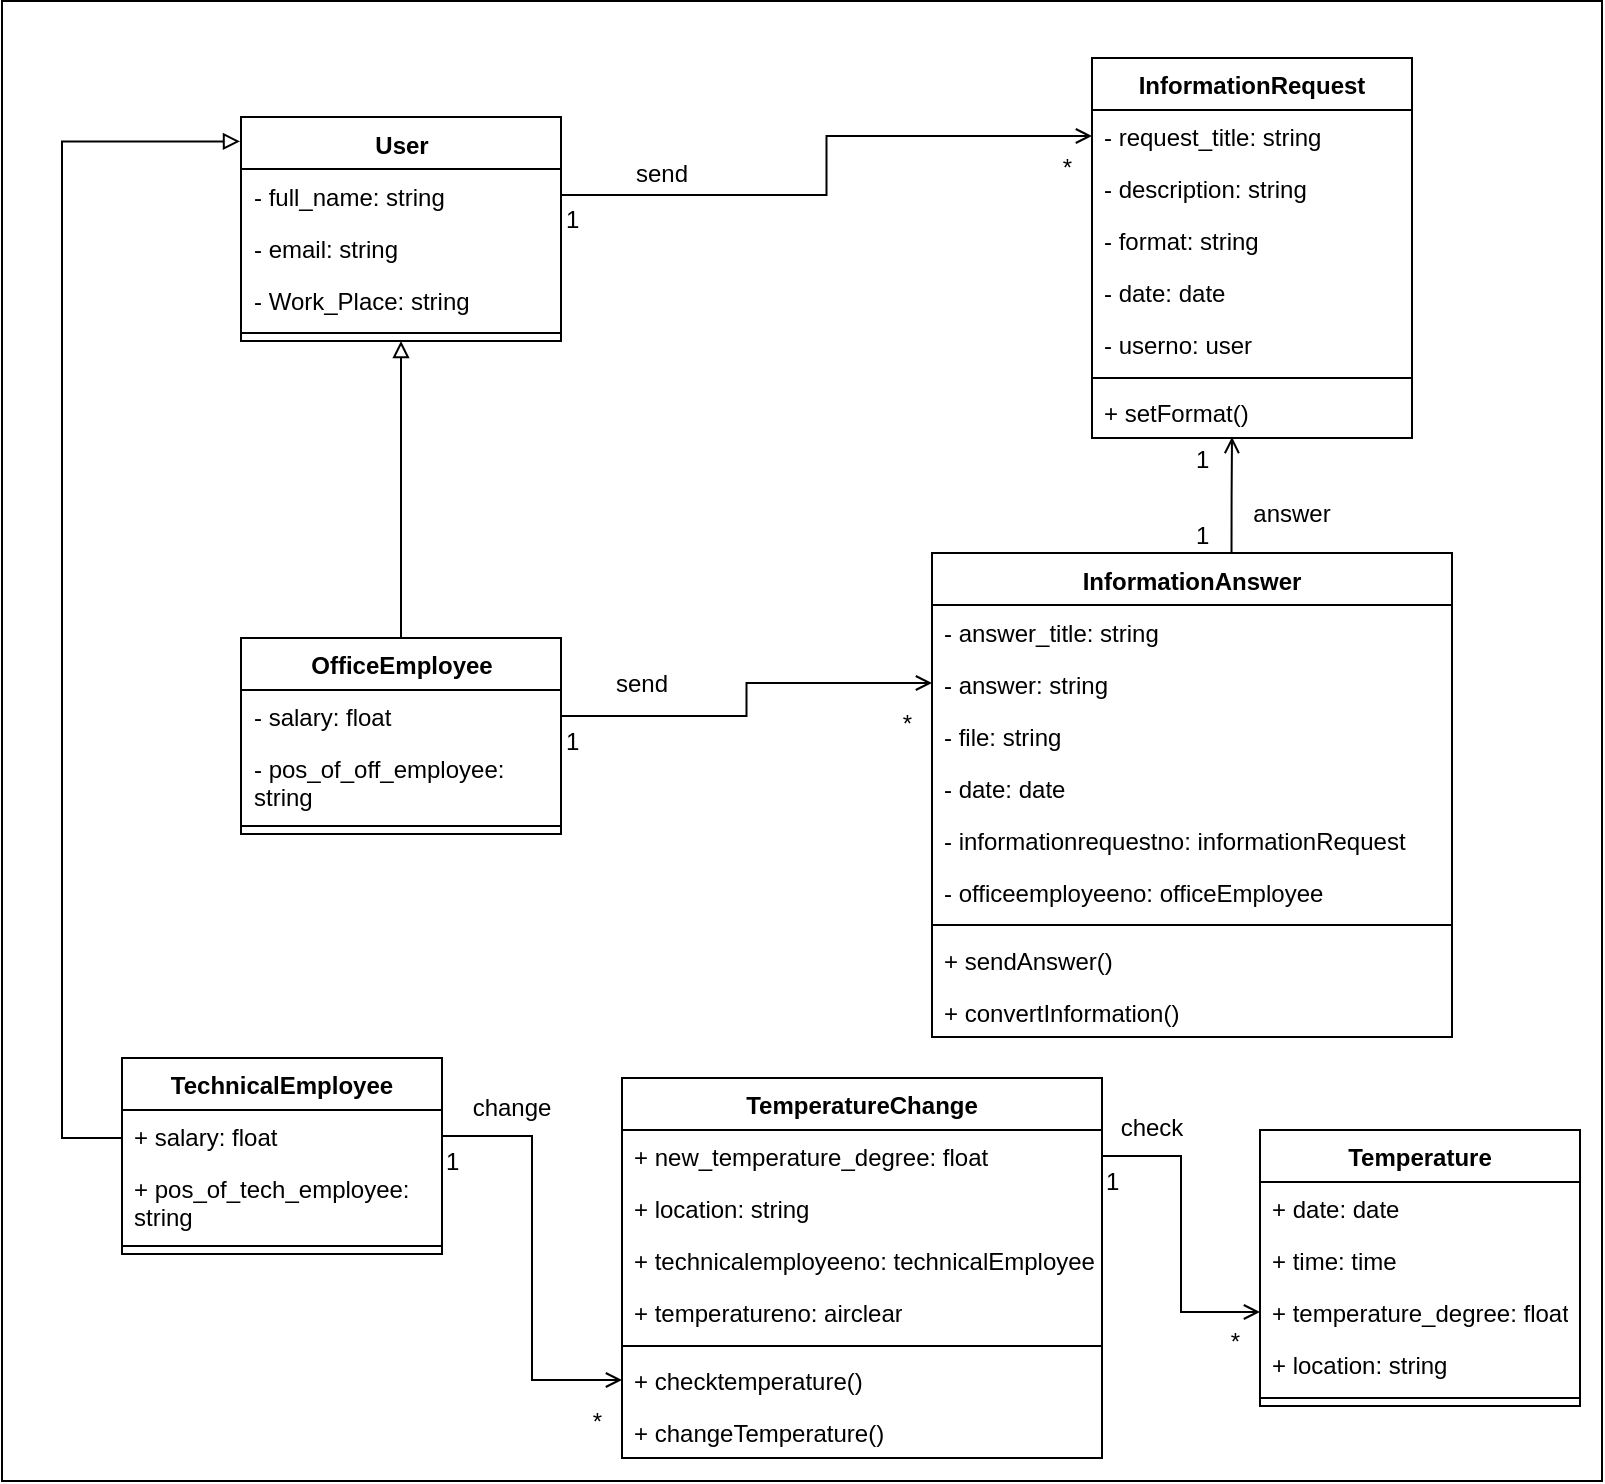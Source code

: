 <mxfile version="22.1.4" type="device">
  <diagram name="Страница — 1" id="WyALDb4epAYVjzDNNwia">
    <mxGraphModel dx="1518" dy="684" grid="1" gridSize="10" guides="1" tooltips="1" connect="1" arrows="1" fold="1" page="1" pageScale="1" pageWidth="1169" pageHeight="827" math="0" shadow="0">
      <root>
        <mxCell id="0" />
        <mxCell id="1" parent="0" />
        <mxCell id="AJJzlOWtfKdkGWFf9quk-1" value="" style="rounded=0;whiteSpace=wrap;html=1;" parent="1" vertex="1">
          <mxGeometry x="130" y="21.5" width="800" height="740" as="geometry" />
        </mxCell>
        <mxCell id="UIFt1iDbYARdrY2Dmat_-180" value="User" style="swimlane;fontStyle=1;align=center;verticalAlign=top;childLayout=stackLayout;horizontal=1;startSize=26;horizontalStack=0;resizeParent=1;resizeParentMax=0;resizeLast=0;collapsible=1;marginBottom=0;whiteSpace=wrap;html=1;" parent="1" vertex="1">
          <mxGeometry x="249.5" y="79.5" width="160" height="112" as="geometry" />
        </mxCell>
        <mxCell id="UIFt1iDbYARdrY2Dmat_-185" value="- full_name: string" style="text;strokeColor=none;fillColor=none;align=left;verticalAlign=top;spacingLeft=4;spacingRight=4;overflow=hidden;rotatable=0;points=[[0,0.5],[1,0.5]];portConstraint=eastwest;whiteSpace=wrap;html=1;" parent="UIFt1iDbYARdrY2Dmat_-180" vertex="1">
          <mxGeometry y="26" width="160" height="26" as="geometry" />
        </mxCell>
        <mxCell id="UIFt1iDbYARdrY2Dmat_-184" value="- email: string" style="text;strokeColor=none;fillColor=none;align=left;verticalAlign=top;spacingLeft=4;spacingRight=4;overflow=hidden;rotatable=0;points=[[0,0.5],[1,0.5]];portConstraint=eastwest;whiteSpace=wrap;html=1;" parent="UIFt1iDbYARdrY2Dmat_-180" vertex="1">
          <mxGeometry y="52" width="160" height="26" as="geometry" />
        </mxCell>
        <mxCell id="UIFt1iDbYARdrY2Dmat_-186" value="- Work_Place: string" style="text;strokeColor=none;fillColor=none;align=left;verticalAlign=top;spacingLeft=4;spacingRight=4;overflow=hidden;rotatable=0;points=[[0,0.5],[1,0.5]];portConstraint=eastwest;whiteSpace=wrap;html=1;" parent="UIFt1iDbYARdrY2Dmat_-180" vertex="1">
          <mxGeometry y="78" width="160" height="26" as="geometry" />
        </mxCell>
        <mxCell id="UIFt1iDbYARdrY2Dmat_-182" value="" style="line;strokeWidth=1;fillColor=none;align=left;verticalAlign=middle;spacingTop=-1;spacingLeft=3;spacingRight=3;rotatable=0;labelPosition=right;points=[];portConstraint=eastwest;strokeColor=inherit;" parent="UIFt1iDbYARdrY2Dmat_-180" vertex="1">
          <mxGeometry y="104" width="160" height="8" as="geometry" />
        </mxCell>
        <mxCell id="UIFt1iDbYARdrY2Dmat_-242" style="edgeStyle=orthogonalEdgeStyle;rounded=0;orthogonalLoop=1;jettySize=auto;html=1;exitX=0.5;exitY=0;exitDx=0;exitDy=0;entryX=0.5;entryY=1;entryDx=0;entryDy=0;endArrow=block;endFill=0;" parent="1" source="UIFt1iDbYARdrY2Dmat_-187" target="UIFt1iDbYARdrY2Dmat_-180" edge="1">
          <mxGeometry relative="1" as="geometry" />
        </mxCell>
        <mxCell id="UIFt1iDbYARdrY2Dmat_-187" value="OfficeEmployee" style="swimlane;fontStyle=1;align=center;verticalAlign=top;childLayout=stackLayout;horizontal=1;startSize=26;horizontalStack=0;resizeParent=1;resizeParentMax=0;resizeLast=0;collapsible=1;marginBottom=0;whiteSpace=wrap;html=1;" parent="1" vertex="1">
          <mxGeometry x="249.5" y="340" width="160" height="98" as="geometry" />
        </mxCell>
        <mxCell id="UIFt1iDbYARdrY2Dmat_-188" value="- salary: float" style="text;strokeColor=none;fillColor=none;align=left;verticalAlign=top;spacingLeft=4;spacingRight=4;overflow=hidden;rotatable=0;points=[[0,0.5],[1,0.5]];portConstraint=eastwest;whiteSpace=wrap;html=1;" parent="UIFt1iDbYARdrY2Dmat_-187" vertex="1">
          <mxGeometry y="26" width="160" height="26" as="geometry" />
        </mxCell>
        <mxCell id="UIFt1iDbYARdrY2Dmat_-191" value="- pos_of_off_employee: string" style="text;strokeColor=none;fillColor=none;align=left;verticalAlign=top;spacingLeft=4;spacingRight=4;overflow=hidden;rotatable=0;points=[[0,0.5],[1,0.5]];portConstraint=eastwest;whiteSpace=wrap;html=1;" parent="UIFt1iDbYARdrY2Dmat_-187" vertex="1">
          <mxGeometry y="52" width="160" height="38" as="geometry" />
        </mxCell>
        <mxCell id="UIFt1iDbYARdrY2Dmat_-192" value="" style="line;strokeWidth=1;fillColor=none;align=left;verticalAlign=middle;spacingTop=-1;spacingLeft=3;spacingRight=3;rotatable=0;labelPosition=right;points=[];portConstraint=eastwest;strokeColor=inherit;" parent="UIFt1iDbYARdrY2Dmat_-187" vertex="1">
          <mxGeometry y="90" width="160" height="8" as="geometry" />
        </mxCell>
        <mxCell id="UIFt1iDbYARdrY2Dmat_-193" value="TechnicalEmployee" style="swimlane;fontStyle=1;align=center;verticalAlign=top;childLayout=stackLayout;horizontal=1;startSize=26;horizontalStack=0;resizeParent=1;resizeParentMax=0;resizeLast=0;collapsible=1;marginBottom=0;whiteSpace=wrap;html=1;" parent="1" vertex="1">
          <mxGeometry x="190" y="550" width="160" height="98" as="geometry" />
        </mxCell>
        <mxCell id="UIFt1iDbYARdrY2Dmat_-194" value="+ salary: float" style="text;strokeColor=none;fillColor=none;align=left;verticalAlign=top;spacingLeft=4;spacingRight=4;overflow=hidden;rotatable=0;points=[[0,0.5],[1,0.5]];portConstraint=eastwest;whiteSpace=wrap;html=1;" parent="UIFt1iDbYARdrY2Dmat_-193" vertex="1">
          <mxGeometry y="26" width="160" height="26" as="geometry" />
        </mxCell>
        <mxCell id="UIFt1iDbYARdrY2Dmat_-195" value="+&amp;nbsp;pos_of_tech_employee: string" style="text;strokeColor=none;fillColor=none;align=left;verticalAlign=top;spacingLeft=4;spacingRight=4;overflow=hidden;rotatable=0;points=[[0,0.5],[1,0.5]];portConstraint=eastwest;whiteSpace=wrap;html=1;" parent="UIFt1iDbYARdrY2Dmat_-193" vertex="1">
          <mxGeometry y="52" width="160" height="38" as="geometry" />
        </mxCell>
        <mxCell id="UIFt1iDbYARdrY2Dmat_-196" value="" style="line;strokeWidth=1;fillColor=none;align=left;verticalAlign=middle;spacingTop=-1;spacingLeft=3;spacingRight=3;rotatable=0;labelPosition=right;points=[];portConstraint=eastwest;strokeColor=inherit;" parent="UIFt1iDbYARdrY2Dmat_-193" vertex="1">
          <mxGeometry y="90" width="160" height="8" as="geometry" />
        </mxCell>
        <mxCell id="UIFt1iDbYARdrY2Dmat_-197" value="InformationRequest" style="swimlane;fontStyle=1;align=center;verticalAlign=top;childLayout=stackLayout;horizontal=1;startSize=26;horizontalStack=0;resizeParent=1;resizeParentMax=0;resizeLast=0;collapsible=1;marginBottom=0;whiteSpace=wrap;html=1;" parent="1" vertex="1">
          <mxGeometry x="675" y="50" width="160" height="190" as="geometry" />
        </mxCell>
        <mxCell id="UIFt1iDbYARdrY2Dmat_-198" value="- request_title: string" style="text;strokeColor=none;fillColor=none;align=left;verticalAlign=top;spacingLeft=4;spacingRight=4;overflow=hidden;rotatable=0;points=[[0,0.5],[1,0.5]];portConstraint=eastwest;whiteSpace=wrap;html=1;" parent="UIFt1iDbYARdrY2Dmat_-197" vertex="1">
          <mxGeometry y="26" width="160" height="26" as="geometry" />
        </mxCell>
        <mxCell id="UIFt1iDbYARdrY2Dmat_-199" value="- description: string" style="text;strokeColor=none;fillColor=none;align=left;verticalAlign=top;spacingLeft=4;spacingRight=4;overflow=hidden;rotatable=0;points=[[0,0.5],[1,0.5]];portConstraint=eastwest;whiteSpace=wrap;html=1;" parent="UIFt1iDbYARdrY2Dmat_-197" vertex="1">
          <mxGeometry y="52" width="160" height="26" as="geometry" />
        </mxCell>
        <mxCell id="UIFt1iDbYARdrY2Dmat_-200" value="- format: string" style="text;strokeColor=none;fillColor=none;align=left;verticalAlign=top;spacingLeft=4;spacingRight=4;overflow=hidden;rotatable=0;points=[[0,0.5],[1,0.5]];portConstraint=eastwest;whiteSpace=wrap;html=1;" parent="UIFt1iDbYARdrY2Dmat_-197" vertex="1">
          <mxGeometry y="78" width="160" height="26" as="geometry" />
        </mxCell>
        <mxCell id="UIFt1iDbYARdrY2Dmat_-201" value="- date:&amp;nbsp;date" style="text;strokeColor=none;fillColor=none;align=left;verticalAlign=top;spacingLeft=4;spacingRight=4;overflow=hidden;rotatable=0;points=[[0,0.5],[1,0.5]];portConstraint=eastwest;whiteSpace=wrap;html=1;" parent="UIFt1iDbYARdrY2Dmat_-197" vertex="1">
          <mxGeometry y="104" width="160" height="26" as="geometry" />
        </mxCell>
        <mxCell id="UIFt1iDbYARdrY2Dmat_-203" value="- userno:&amp;nbsp;user" style="text;strokeColor=none;fillColor=none;align=left;verticalAlign=top;spacingLeft=4;spacingRight=4;overflow=hidden;rotatable=0;points=[[0,0.5],[1,0.5]];portConstraint=eastwest;whiteSpace=wrap;html=1;" parent="UIFt1iDbYARdrY2Dmat_-197" vertex="1">
          <mxGeometry y="130" width="160" height="26" as="geometry" />
        </mxCell>
        <mxCell id="UIFt1iDbYARdrY2Dmat_-202" value="" style="line;strokeWidth=1;fillColor=none;align=left;verticalAlign=middle;spacingTop=-1;spacingLeft=3;spacingRight=3;rotatable=0;labelPosition=right;points=[];portConstraint=eastwest;strokeColor=inherit;" parent="UIFt1iDbYARdrY2Dmat_-197" vertex="1">
          <mxGeometry y="156" width="160" height="8" as="geometry" />
        </mxCell>
        <mxCell id="UIFt1iDbYARdrY2Dmat_-228" value="+ setFormat()" style="text;strokeColor=none;fillColor=none;align=left;verticalAlign=top;spacingLeft=4;spacingRight=4;overflow=hidden;rotatable=0;points=[[0,0.5],[1,0.5]];portConstraint=eastwest;whiteSpace=wrap;html=1;" parent="UIFt1iDbYARdrY2Dmat_-197" vertex="1">
          <mxGeometry y="164" width="160" height="26" as="geometry" />
        </mxCell>
        <mxCell id="UIFt1iDbYARdrY2Dmat_-204" value="InformationAnswer" style="swimlane;fontStyle=1;align=center;verticalAlign=top;childLayout=stackLayout;horizontal=1;startSize=26;horizontalStack=0;resizeParent=1;resizeParentMax=0;resizeLast=0;collapsible=1;marginBottom=0;whiteSpace=wrap;html=1;" parent="1" vertex="1">
          <mxGeometry x="595" y="297.5" width="260" height="242" as="geometry" />
        </mxCell>
        <mxCell id="UIFt1iDbYARdrY2Dmat_-205" value="- answer_title: string" style="text;strokeColor=none;fillColor=none;align=left;verticalAlign=top;spacingLeft=4;spacingRight=4;overflow=hidden;rotatable=0;points=[[0,0.5],[1,0.5]];portConstraint=eastwest;whiteSpace=wrap;html=1;" parent="UIFt1iDbYARdrY2Dmat_-204" vertex="1">
          <mxGeometry y="26" width="260" height="26" as="geometry" />
        </mxCell>
        <mxCell id="UIFt1iDbYARdrY2Dmat_-206" value="- answer: string" style="text;strokeColor=none;fillColor=none;align=left;verticalAlign=top;spacingLeft=4;spacingRight=4;overflow=hidden;rotatable=0;points=[[0,0.5],[1,0.5]];portConstraint=eastwest;whiteSpace=wrap;html=1;" parent="UIFt1iDbYARdrY2Dmat_-204" vertex="1">
          <mxGeometry y="52" width="260" height="26" as="geometry" />
        </mxCell>
        <mxCell id="UIFt1iDbYARdrY2Dmat_-207" value="- file: string" style="text;strokeColor=none;fillColor=none;align=left;verticalAlign=top;spacingLeft=4;spacingRight=4;overflow=hidden;rotatable=0;points=[[0,0.5],[1,0.5]];portConstraint=eastwest;whiteSpace=wrap;html=1;" parent="UIFt1iDbYARdrY2Dmat_-204" vertex="1">
          <mxGeometry y="78" width="260" height="26" as="geometry" />
        </mxCell>
        <mxCell id="UIFt1iDbYARdrY2Dmat_-208" value="- date:&amp;nbsp;date" style="text;strokeColor=none;fillColor=none;align=left;verticalAlign=top;spacingLeft=4;spacingRight=4;overflow=hidden;rotatable=0;points=[[0,0.5],[1,0.5]];portConstraint=eastwest;whiteSpace=wrap;html=1;" parent="UIFt1iDbYARdrY2Dmat_-204" vertex="1">
          <mxGeometry y="104" width="260" height="26" as="geometry" />
        </mxCell>
        <mxCell id="UIFt1iDbYARdrY2Dmat_-209" value="- informationrequestno: informationRequest" style="text;strokeColor=none;fillColor=none;align=left;verticalAlign=top;spacingLeft=4;spacingRight=4;overflow=hidden;rotatable=0;points=[[0,0.5],[1,0.5]];portConstraint=eastwest;whiteSpace=wrap;html=1;" parent="UIFt1iDbYARdrY2Dmat_-204" vertex="1">
          <mxGeometry y="130" width="260" height="26" as="geometry" />
        </mxCell>
        <mxCell id="UIFt1iDbYARdrY2Dmat_-211" value="- officeemployeeno: officeEmployee" style="text;strokeColor=none;fillColor=none;align=left;verticalAlign=top;spacingLeft=4;spacingRight=4;overflow=hidden;rotatable=0;points=[[0,0.5],[1,0.5]];portConstraint=eastwest;whiteSpace=wrap;html=1;" parent="UIFt1iDbYARdrY2Dmat_-204" vertex="1">
          <mxGeometry y="156" width="260" height="26" as="geometry" />
        </mxCell>
        <mxCell id="UIFt1iDbYARdrY2Dmat_-210" value="" style="line;strokeWidth=1;fillColor=none;align=left;verticalAlign=middle;spacingTop=-1;spacingLeft=3;spacingRight=3;rotatable=0;labelPosition=right;points=[];portConstraint=eastwest;strokeColor=inherit;" parent="UIFt1iDbYARdrY2Dmat_-204" vertex="1">
          <mxGeometry y="182" width="260" height="8" as="geometry" />
        </mxCell>
        <mxCell id="UIFt1iDbYARdrY2Dmat_-229" value="+&amp;nbsp;sendAnswer()" style="text;strokeColor=none;fillColor=none;align=left;verticalAlign=top;spacingLeft=4;spacingRight=4;overflow=hidden;rotatable=0;points=[[0,0.5],[1,0.5]];portConstraint=eastwest;whiteSpace=wrap;html=1;" parent="UIFt1iDbYARdrY2Dmat_-204" vertex="1">
          <mxGeometry y="190" width="260" height="26" as="geometry" />
        </mxCell>
        <mxCell id="UIFt1iDbYARdrY2Dmat_-232" value="+&amp;nbsp;convertInformation()" style="text;strokeColor=none;fillColor=none;align=left;verticalAlign=top;spacingLeft=4;spacingRight=4;overflow=hidden;rotatable=0;points=[[0,0.5],[1,0.5]];portConstraint=eastwest;whiteSpace=wrap;html=1;" parent="UIFt1iDbYARdrY2Dmat_-204" vertex="1">
          <mxGeometry y="216" width="260" height="26" as="geometry" />
        </mxCell>
        <mxCell id="UIFt1iDbYARdrY2Dmat_-212" value="Temperature" style="swimlane;fontStyle=1;align=center;verticalAlign=top;childLayout=stackLayout;horizontal=1;startSize=26;horizontalStack=0;resizeParent=1;resizeParentMax=0;resizeLast=0;collapsible=1;marginBottom=0;whiteSpace=wrap;html=1;" parent="1" vertex="1">
          <mxGeometry x="759" y="586" width="160" height="138" as="geometry" />
        </mxCell>
        <mxCell id="UIFt1iDbYARdrY2Dmat_-216" value="+&amp;nbsp;date:&amp;nbsp;date" style="text;strokeColor=none;fillColor=none;align=left;verticalAlign=top;spacingLeft=4;spacingRight=4;overflow=hidden;rotatable=0;points=[[0,0.5],[1,0.5]];portConstraint=eastwest;whiteSpace=wrap;html=1;" parent="UIFt1iDbYARdrY2Dmat_-212" vertex="1">
          <mxGeometry y="26" width="160" height="26" as="geometry" />
        </mxCell>
        <mxCell id="UIFt1iDbYARdrY2Dmat_-213" value="+&amp;nbsp;time: time" style="text;strokeColor=none;fillColor=none;align=left;verticalAlign=top;spacingLeft=4;spacingRight=4;overflow=hidden;rotatable=0;points=[[0,0.5],[1,0.5]];portConstraint=eastwest;whiteSpace=wrap;html=1;" parent="UIFt1iDbYARdrY2Dmat_-212" vertex="1">
          <mxGeometry y="52" width="160" height="26" as="geometry" />
        </mxCell>
        <mxCell id="UIFt1iDbYARdrY2Dmat_-214" value="+ temperature_degree: float" style="text;strokeColor=none;fillColor=none;align=left;verticalAlign=top;spacingLeft=4;spacingRight=4;overflow=hidden;rotatable=0;points=[[0,0.5],[1,0.5]];portConstraint=eastwest;whiteSpace=wrap;html=1;" parent="UIFt1iDbYARdrY2Dmat_-212" vertex="1">
          <mxGeometry y="78" width="160" height="26" as="geometry" />
        </mxCell>
        <mxCell id="UIFt1iDbYARdrY2Dmat_-215" value="+&amp;nbsp;location: string" style="text;strokeColor=none;fillColor=none;align=left;verticalAlign=top;spacingLeft=4;spacingRight=4;overflow=hidden;rotatable=0;points=[[0,0.5],[1,0.5]];portConstraint=eastwest;whiteSpace=wrap;html=1;" parent="UIFt1iDbYARdrY2Dmat_-212" vertex="1">
          <mxGeometry y="104" width="160" height="26" as="geometry" />
        </mxCell>
        <mxCell id="UIFt1iDbYARdrY2Dmat_-218" value="" style="line;strokeWidth=1;fillColor=none;align=left;verticalAlign=middle;spacingTop=-1;spacingLeft=3;spacingRight=3;rotatable=0;labelPosition=right;points=[];portConstraint=eastwest;strokeColor=inherit;" parent="UIFt1iDbYARdrY2Dmat_-212" vertex="1">
          <mxGeometry y="130" width="160" height="8" as="geometry" />
        </mxCell>
        <mxCell id="UIFt1iDbYARdrY2Dmat_-222" value="TemperatureChange" style="swimlane;fontStyle=1;align=center;verticalAlign=top;childLayout=stackLayout;horizontal=1;startSize=26;horizontalStack=0;resizeParent=1;resizeParentMax=0;resizeLast=0;collapsible=1;marginBottom=0;whiteSpace=wrap;html=1;" parent="1" vertex="1">
          <mxGeometry x="440" y="560" width="240" height="190" as="geometry" />
        </mxCell>
        <mxCell id="UIFt1iDbYARdrY2Dmat_-225" value="+ new_temperature_degree: float" style="text;strokeColor=none;fillColor=none;align=left;verticalAlign=top;spacingLeft=4;spacingRight=4;overflow=hidden;rotatable=0;points=[[0,0.5],[1,0.5]];portConstraint=eastwest;whiteSpace=wrap;html=1;" parent="UIFt1iDbYARdrY2Dmat_-222" vertex="1">
          <mxGeometry y="26" width="240" height="26" as="geometry" />
        </mxCell>
        <mxCell id="UIFt1iDbYARdrY2Dmat_-226" value="+&amp;nbsp;location: string" style="text;strokeColor=none;fillColor=none;align=left;verticalAlign=top;spacingLeft=4;spacingRight=4;overflow=hidden;rotatable=0;points=[[0,0.5],[1,0.5]];portConstraint=eastwest;whiteSpace=wrap;html=1;" parent="UIFt1iDbYARdrY2Dmat_-222" vertex="1">
          <mxGeometry y="52" width="240" height="26" as="geometry" />
        </mxCell>
        <mxCell id="UIFt1iDbYARdrY2Dmat_-224" value="+&amp;nbsp;technicalemployeeno:&amp;nbsp;technicalEmployee" style="text;strokeColor=none;fillColor=none;align=left;verticalAlign=top;spacingLeft=4;spacingRight=4;overflow=hidden;rotatable=0;points=[[0,0.5],[1,0.5]];portConstraint=eastwest;whiteSpace=wrap;html=1;" parent="UIFt1iDbYARdrY2Dmat_-222" vertex="1">
          <mxGeometry y="78" width="240" height="26" as="geometry" />
        </mxCell>
        <mxCell id="UIFt1iDbYARdrY2Dmat_-223" value="+ temperatureno: airclear" style="text;strokeColor=none;fillColor=none;align=left;verticalAlign=top;spacingLeft=4;spacingRight=4;overflow=hidden;rotatable=0;points=[[0,0.5],[1,0.5]];portConstraint=eastwest;whiteSpace=wrap;html=1;" parent="UIFt1iDbYARdrY2Dmat_-222" vertex="1">
          <mxGeometry y="104" width="240" height="26" as="geometry" />
        </mxCell>
        <mxCell id="UIFt1iDbYARdrY2Dmat_-227" value="" style="line;strokeWidth=1;fillColor=none;align=left;verticalAlign=middle;spacingTop=-1;spacingLeft=3;spacingRight=3;rotatable=0;labelPosition=right;points=[];portConstraint=eastwest;strokeColor=inherit;" parent="UIFt1iDbYARdrY2Dmat_-222" vertex="1">
          <mxGeometry y="130" width="240" height="8" as="geometry" />
        </mxCell>
        <mxCell id="UIFt1iDbYARdrY2Dmat_-230" value="+&amp;nbsp;checktemperature()" style="text;strokeColor=none;fillColor=none;align=left;verticalAlign=top;spacingLeft=4;spacingRight=4;overflow=hidden;rotatable=0;points=[[0,0.5],[1,0.5]];portConstraint=eastwest;whiteSpace=wrap;html=1;" parent="UIFt1iDbYARdrY2Dmat_-222" vertex="1">
          <mxGeometry y="138" width="240" height="26" as="geometry" />
        </mxCell>
        <mxCell id="UIFt1iDbYARdrY2Dmat_-231" value="+&amp;nbsp;changeTemperature()" style="text;strokeColor=none;fillColor=none;align=left;verticalAlign=top;spacingLeft=4;spacingRight=4;overflow=hidden;rotatable=0;points=[[0,0.5],[1,0.5]];portConstraint=eastwest;whiteSpace=wrap;html=1;" parent="UIFt1iDbYARdrY2Dmat_-222" vertex="1">
          <mxGeometry y="164" width="240" height="26" as="geometry" />
        </mxCell>
        <mxCell id="UIFt1iDbYARdrY2Dmat_-233" style="edgeStyle=orthogonalEdgeStyle;rounded=0;orthogonalLoop=1;jettySize=auto;html=1;exitX=1;exitY=0.5;exitDx=0;exitDy=0;entryX=0;entryY=0.5;entryDx=0;entryDy=0;endArrow=open;endFill=0;" parent="1" source="UIFt1iDbYARdrY2Dmat_-185" target="UIFt1iDbYARdrY2Dmat_-198" edge="1">
          <mxGeometry relative="1" as="geometry" />
        </mxCell>
        <mxCell id="UIFt1iDbYARdrY2Dmat_-234" value="send" style="text;html=1;strokeColor=none;fillColor=none;align=center;verticalAlign=middle;whiteSpace=wrap;rounded=0;" parent="1" vertex="1">
          <mxGeometry x="429.5" y="93" width="60" height="30" as="geometry" />
        </mxCell>
        <mxCell id="UIFt1iDbYARdrY2Dmat_-235" value="1" style="edgeLabel;resizable=0;html=1;align=left;verticalAlign=bottom;fontSize=12;" parent="1" connectable="0" vertex="1">
          <mxGeometry x="409.5" y="139.5" as="geometry" />
        </mxCell>
        <mxCell id="UIFt1iDbYARdrY2Dmat_-236" value="*" style="edgeLabel;resizable=0;html=1;align=right;verticalAlign=bottom;fontSize=12;" parent="1" connectable="0" vertex="1">
          <mxGeometry x="665.0" y="113.003" as="geometry" />
        </mxCell>
        <mxCell id="UIFt1iDbYARdrY2Dmat_-237" style="edgeStyle=orthogonalEdgeStyle;rounded=0;orthogonalLoop=1;jettySize=auto;html=1;exitX=1;exitY=0.5;exitDx=0;exitDy=0;entryX=0;entryY=0.5;entryDx=0;entryDy=0;endArrow=open;endFill=0;" parent="1" source="UIFt1iDbYARdrY2Dmat_-188" target="UIFt1iDbYARdrY2Dmat_-206" edge="1">
          <mxGeometry relative="1" as="geometry" />
        </mxCell>
        <mxCell id="UIFt1iDbYARdrY2Dmat_-238" value="send" style="text;html=1;strokeColor=none;fillColor=none;align=center;verticalAlign=middle;whiteSpace=wrap;rounded=0;" parent="1" vertex="1">
          <mxGeometry x="419.5" y="347.5" width="60" height="30" as="geometry" />
        </mxCell>
        <mxCell id="UIFt1iDbYARdrY2Dmat_-239" value="1" style="edgeLabel;resizable=0;html=1;align=left;verticalAlign=bottom;fontSize=12;" parent="1" connectable="0" vertex="1">
          <mxGeometry x="409.5" y="400" as="geometry" />
        </mxCell>
        <mxCell id="UIFt1iDbYARdrY2Dmat_-241" value="*" style="edgeLabel;resizable=0;html=1;align=right;verticalAlign=bottom;fontSize=12;" parent="1" connectable="0" vertex="1">
          <mxGeometry x="585.0" y="391.503" as="geometry" />
        </mxCell>
        <mxCell id="UIFt1iDbYARdrY2Dmat_-243" style="edgeStyle=orthogonalEdgeStyle;rounded=0;orthogonalLoop=1;jettySize=auto;html=1;endArrow=open;endFill=0;exitX=0.576;exitY=-0.001;exitDx=0;exitDy=0;exitPerimeter=0;" parent="1" source="UIFt1iDbYARdrY2Dmat_-204" edge="1">
          <mxGeometry relative="1" as="geometry">
            <mxPoint x="745" y="309.5" as="sourcePoint" />
            <mxPoint x="745" y="239.5" as="targetPoint" />
            <Array as="points" />
          </mxGeometry>
        </mxCell>
        <mxCell id="UIFt1iDbYARdrY2Dmat_-245" value="answer" style="text;html=1;strokeColor=none;fillColor=none;align=center;verticalAlign=middle;whiteSpace=wrap;rounded=0;" parent="1" vertex="1">
          <mxGeometry x="745.0" y="263" width="60" height="30" as="geometry" />
        </mxCell>
        <mxCell id="UIFt1iDbYARdrY2Dmat_-247" value="1" style="edgeLabel;resizable=0;html=1;align=left;verticalAlign=bottom;fontSize=12;" parent="1" connectable="0" vertex="1">
          <mxGeometry x="725" y="259.5" as="geometry" />
        </mxCell>
        <mxCell id="UIFt1iDbYARdrY2Dmat_-248" value="1" style="edgeLabel;resizable=0;html=1;align=left;verticalAlign=bottom;fontSize=12;" parent="1" connectable="0" vertex="1">
          <mxGeometry x="725" y="297" as="geometry" />
        </mxCell>
        <mxCell id="UIFt1iDbYARdrY2Dmat_-249" style="edgeStyle=orthogonalEdgeStyle;rounded=0;orthogonalLoop=1;jettySize=auto;html=1;entryX=-0.003;entryY=0.109;entryDx=0;entryDy=0;entryPerimeter=0;endArrow=block;endFill=0;exitX=0;exitY=0.5;exitDx=0;exitDy=0;" parent="1" source="UIFt1iDbYARdrY2Dmat_-194" target="UIFt1iDbYARdrY2Dmat_-180" edge="1">
          <mxGeometry relative="1" as="geometry">
            <Array as="points">
              <mxPoint x="190" y="590" />
              <mxPoint x="160" y="590" />
              <mxPoint x="160" y="92" />
            </Array>
          </mxGeometry>
        </mxCell>
        <mxCell id="UIFt1iDbYARdrY2Dmat_-250" style="edgeStyle=orthogonalEdgeStyle;rounded=0;orthogonalLoop=1;jettySize=auto;html=1;exitX=1;exitY=0.5;exitDx=0;exitDy=0;entryX=0;entryY=0.5;entryDx=0;entryDy=0;endArrow=open;endFill=0;" parent="1" source="UIFt1iDbYARdrY2Dmat_-194" target="UIFt1iDbYARdrY2Dmat_-230" edge="1">
          <mxGeometry relative="1" as="geometry" />
        </mxCell>
        <mxCell id="UIFt1iDbYARdrY2Dmat_-251" value="change" style="text;html=1;strokeColor=none;fillColor=none;align=center;verticalAlign=middle;whiteSpace=wrap;rounded=0;" parent="1" vertex="1">
          <mxGeometry x="360" y="560" width="50" height="30" as="geometry" />
        </mxCell>
        <mxCell id="UIFt1iDbYARdrY2Dmat_-252" value="1" style="edgeLabel;resizable=0;html=1;align=left;verticalAlign=bottom;fontSize=12;" parent="1" connectable="0" vertex="1">
          <mxGeometry x="350" y="610" as="geometry" />
        </mxCell>
        <mxCell id="UIFt1iDbYARdrY2Dmat_-253" value="*" style="edgeLabel;resizable=0;html=1;align=right;verticalAlign=bottom;fontSize=12;" parent="1" connectable="0" vertex="1">
          <mxGeometry x="430.0" y="740.003" as="geometry" />
        </mxCell>
        <mxCell id="UIFt1iDbYARdrY2Dmat_-254" style="edgeStyle=orthogonalEdgeStyle;rounded=0;orthogonalLoop=1;jettySize=auto;html=1;exitX=1;exitY=0.5;exitDx=0;exitDy=0;entryX=0;entryY=0.5;entryDx=0;entryDy=0;endArrow=open;endFill=0;" parent="1" source="UIFt1iDbYARdrY2Dmat_-225" target="UIFt1iDbYARdrY2Dmat_-214" edge="1">
          <mxGeometry relative="1" as="geometry" />
        </mxCell>
        <mxCell id="UIFt1iDbYARdrY2Dmat_-255" value="check" style="text;html=1;strokeColor=none;fillColor=none;align=center;verticalAlign=middle;whiteSpace=wrap;rounded=0;" parent="1" vertex="1">
          <mxGeometry x="680" y="570" width="50" height="30" as="geometry" />
        </mxCell>
        <mxCell id="UIFt1iDbYARdrY2Dmat_-256" value="1" style="edgeLabel;resizable=0;html=1;align=left;verticalAlign=bottom;fontSize=12;" parent="1" connectable="0" vertex="1">
          <mxGeometry x="680" y="620" as="geometry" />
        </mxCell>
        <mxCell id="UIFt1iDbYARdrY2Dmat_-257" value="*" style="edgeLabel;resizable=0;html=1;align=right;verticalAlign=bottom;fontSize=12;" parent="1" connectable="0" vertex="1">
          <mxGeometry x="749.0" y="700.003" as="geometry" />
        </mxCell>
      </root>
    </mxGraphModel>
  </diagram>
</mxfile>
